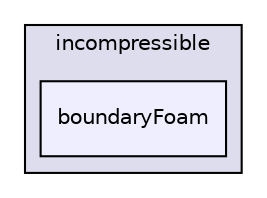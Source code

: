 digraph "applications/solvers/incompressible/boundaryFoam" {
  bgcolor=transparent;
  compound=true
  node [ fontsize="10", fontname="Helvetica"];
  edge [ labelfontsize="10", labelfontname="Helvetica"];
  subgraph clusterdir_2a80a7eee79ab677323c49fed47bf4a4 {
    graph [ bgcolor="#ddddee", pencolor="black", label="incompressible" fontname="Helvetica", fontsize="10", URL="dir_2a80a7eee79ab677323c49fed47bf4a4.html"]
  dir_172e92bf79c60ad154fb0f288873f7f1 [shape=box, label="boundaryFoam", style="filled", fillcolor="#eeeeff", pencolor="black", URL="dir_172e92bf79c60ad154fb0f288873f7f1.html"];
  }
}
